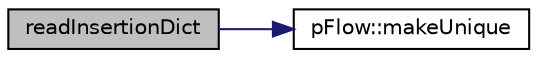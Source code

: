 digraph "readInsertionDict"
{
 // LATEX_PDF_SIZE
  edge [fontname="Helvetica",fontsize="10",labelfontname="Helvetica",labelfontsize="10"];
  node [fontname="Helvetica",fontsize="10",shape=record];
  rankdir="LR";
  Node1 [label="readInsertionDict",height=0.2,width=0.4,color="black", fillcolor="grey75", style="filled", fontcolor="black",tooltip=" "];
  Node1 -> Node2 [color="midnightblue",fontsize="10",style="solid",fontname="Helvetica"];
  Node2 [label="pFlow::makeUnique",height=0.2,width=0.4,color="black", fillcolor="white", style="filled",URL="$namespacepFlow.html#a749e98187f5f69956743a978f81067dc",tooltip=" "];
}
